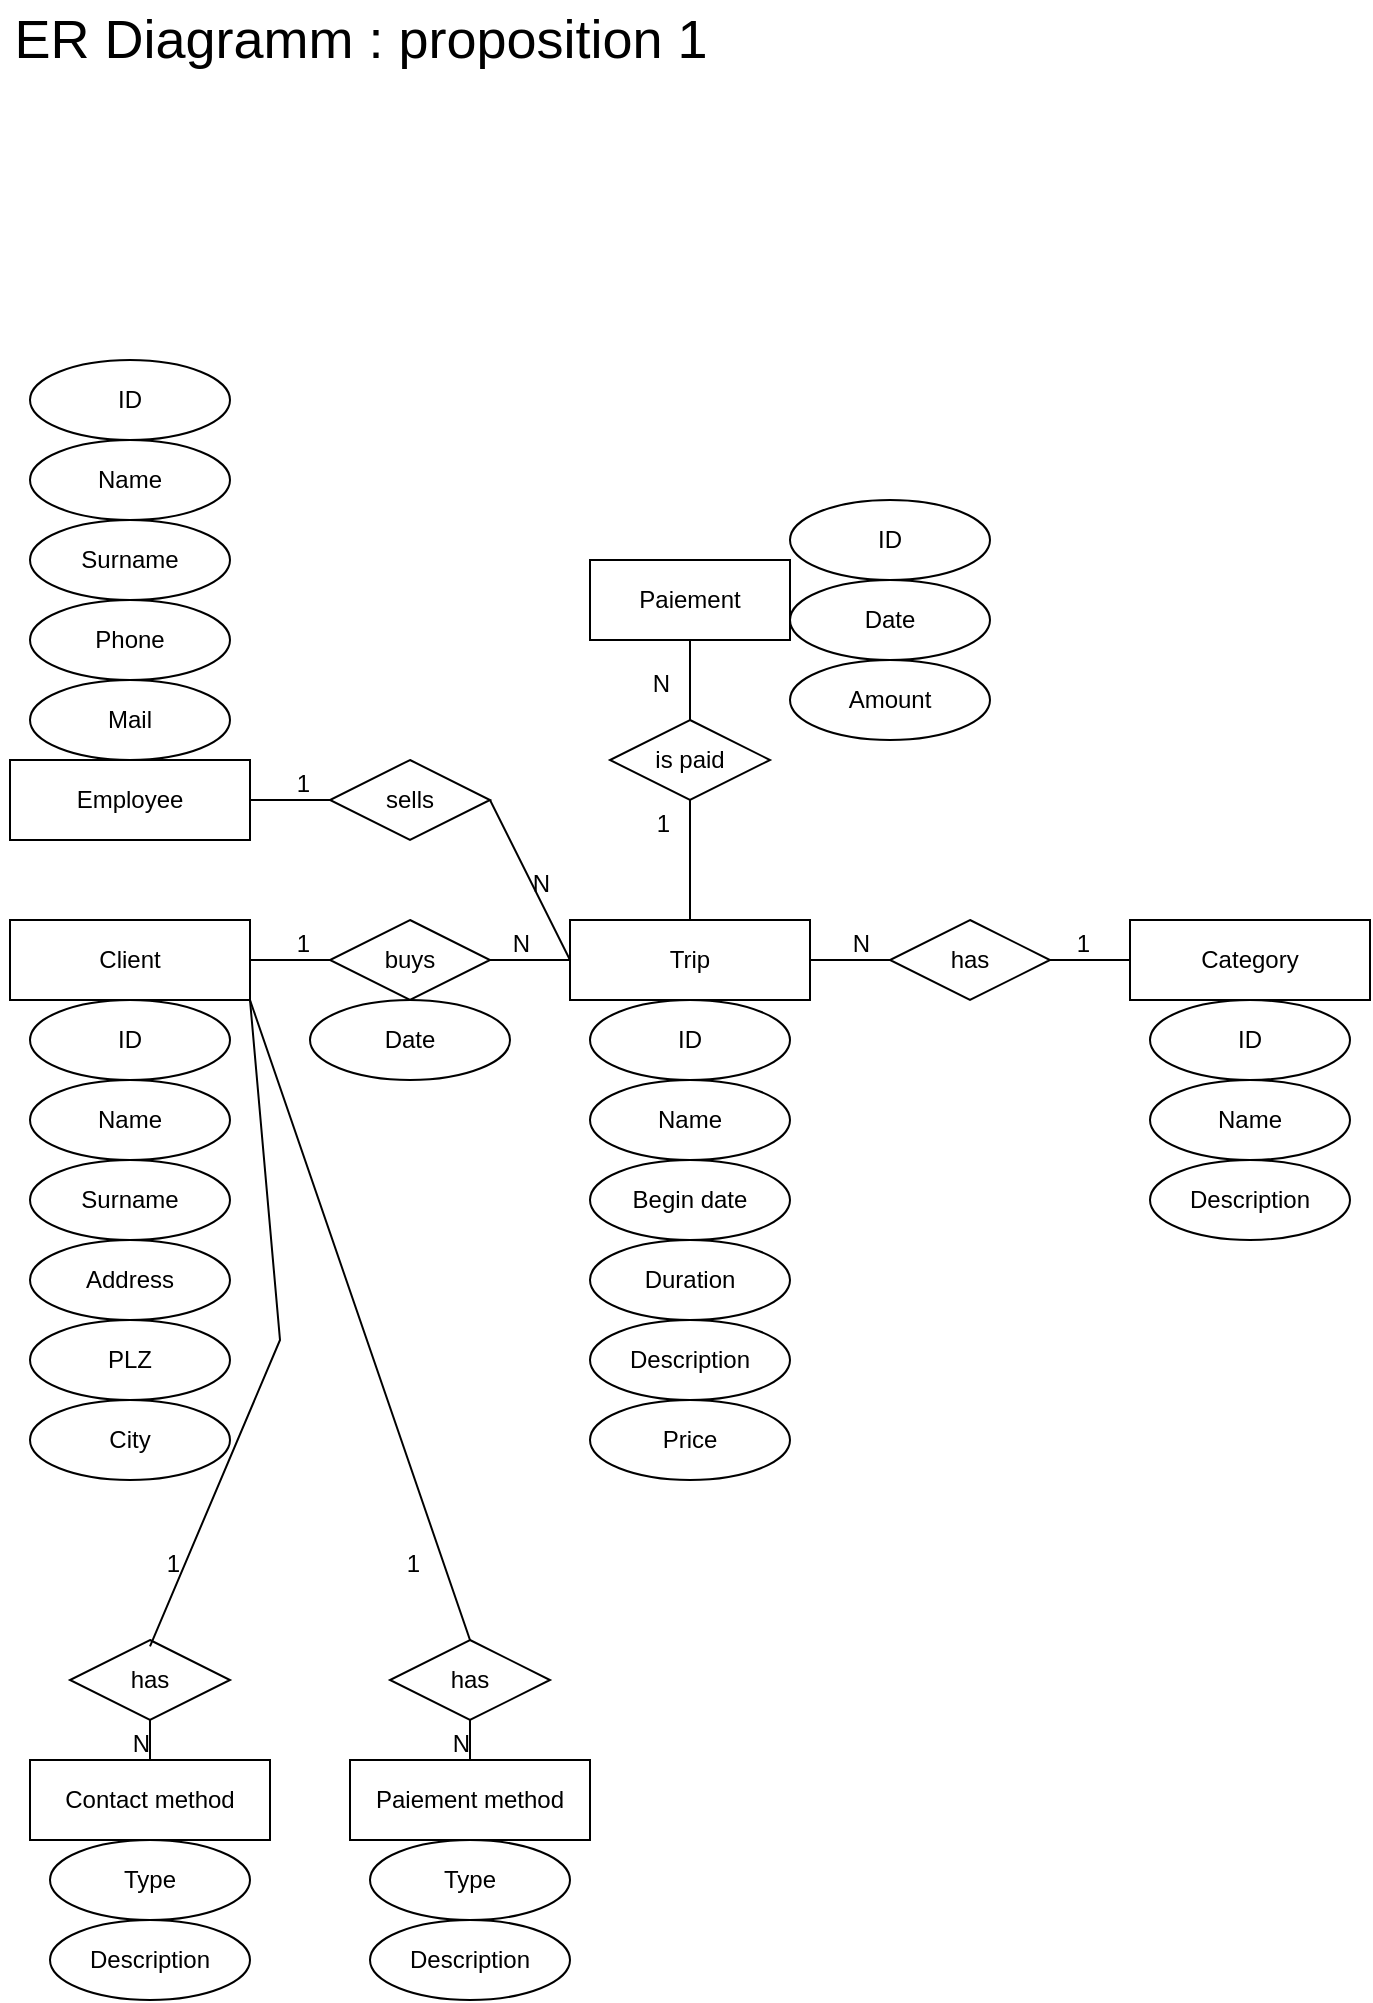 <mxfile version="14.6.6" type="github" pages="2">
  <diagram id="R2lEEEUBdFMjLlhIrx00" name="Page-1">
    <mxGraphModel dx="1422" dy="735" grid="1" gridSize="10" guides="1" tooltips="1" connect="1" arrows="1" fold="1" page="1" pageScale="1" pageWidth="827" pageHeight="1169" math="0" shadow="0" extFonts="Permanent Marker^https://fonts.googleapis.com/css?family=Permanent+Marker">
      <root>
        <mxCell id="0" />
        <mxCell id="1" parent="0" />
        <mxCell id="nEgz5-GOV0EEa66xPJvQ-1" value="Client" style="whiteSpace=wrap;html=1;align=center;" parent="1" vertex="1">
          <mxGeometry x="85" y="500" width="120" height="40" as="geometry" />
        </mxCell>
        <mxCell id="nEgz5-GOV0EEa66xPJvQ-2" value="Trip" style="whiteSpace=wrap;html=1;align=center;" parent="1" vertex="1">
          <mxGeometry x="365" y="500" width="120" height="40" as="geometry" />
        </mxCell>
        <mxCell id="nEgz5-GOV0EEa66xPJvQ-3" value="Category" style="whiteSpace=wrap;html=1;align=center;" parent="1" vertex="1">
          <mxGeometry x="645" y="500" width="120" height="40" as="geometry" />
        </mxCell>
        <mxCell id="nEgz5-GOV0EEa66xPJvQ-4" value="Contact method" style="whiteSpace=wrap;html=1;align=center;" parent="1" vertex="1">
          <mxGeometry x="95" y="920" width="120" height="40" as="geometry" />
        </mxCell>
        <mxCell id="nEgz5-GOV0EEa66xPJvQ-5" value="Paiement method" style="whiteSpace=wrap;html=1;align=center;" parent="1" vertex="1">
          <mxGeometry x="255" y="920" width="120" height="40" as="geometry" />
        </mxCell>
        <mxCell id="nEgz5-GOV0EEa66xPJvQ-6" value="buys" style="shape=rhombus;perimeter=rhombusPerimeter;whiteSpace=wrap;html=1;align=center;" parent="1" vertex="1">
          <mxGeometry x="245" y="500" width="80" height="40" as="geometry" />
        </mxCell>
        <mxCell id="nEgz5-GOV0EEa66xPJvQ-7" value="" style="endArrow=none;html=1;rounded=0;exitX=1;exitY=0.5;exitDx=0;exitDy=0;entryX=0;entryY=0.5;entryDx=0;entryDy=0;" parent="1" source="nEgz5-GOV0EEa66xPJvQ-1" target="nEgz5-GOV0EEa66xPJvQ-6" edge="1">
          <mxGeometry relative="1" as="geometry">
            <mxPoint x="205" y="580" as="sourcePoint" />
            <mxPoint x="365" y="580" as="targetPoint" />
          </mxGeometry>
        </mxCell>
        <mxCell id="nEgz5-GOV0EEa66xPJvQ-8" value="1" style="resizable=0;html=1;align=right;verticalAlign=bottom;" parent="nEgz5-GOV0EEa66xPJvQ-7" connectable="0" vertex="1">
          <mxGeometry x="1" relative="1" as="geometry">
            <mxPoint x="-10" as="offset" />
          </mxGeometry>
        </mxCell>
        <mxCell id="nEgz5-GOV0EEa66xPJvQ-9" value="" style="endArrow=none;html=1;rounded=0;exitX=1;exitY=0.5;exitDx=0;exitDy=0;entryX=0;entryY=0.5;entryDx=0;entryDy=0;" parent="1" source="nEgz5-GOV0EEa66xPJvQ-6" target="nEgz5-GOV0EEa66xPJvQ-2" edge="1">
          <mxGeometry relative="1" as="geometry">
            <mxPoint x="305" y="720" as="sourcePoint" />
            <mxPoint x="465" y="720" as="targetPoint" />
          </mxGeometry>
        </mxCell>
        <mxCell id="nEgz5-GOV0EEa66xPJvQ-10" value="N" style="resizable=0;html=1;align=right;verticalAlign=bottom;" parent="nEgz5-GOV0EEa66xPJvQ-9" connectable="0" vertex="1">
          <mxGeometry x="1" relative="1" as="geometry">
            <mxPoint x="-20" as="offset" />
          </mxGeometry>
        </mxCell>
        <mxCell id="nEgz5-GOV0EEa66xPJvQ-12" value="has" style="shape=rhombus;perimeter=rhombusPerimeter;whiteSpace=wrap;html=1;align=center;" parent="1" vertex="1">
          <mxGeometry x="525" y="500" width="80" height="40" as="geometry" />
        </mxCell>
        <mxCell id="nEgz5-GOV0EEa66xPJvQ-13" value="" style="endArrow=none;html=1;rounded=0;exitX=1;exitY=0.5;exitDx=0;exitDy=0;entryX=0;entryY=0.5;entryDx=0;entryDy=0;" parent="1" source="nEgz5-GOV0EEa66xPJvQ-2" target="nEgz5-GOV0EEa66xPJvQ-12" edge="1">
          <mxGeometry relative="1" as="geometry">
            <mxPoint x="485" y="520" as="sourcePoint" />
            <mxPoint x="645" y="580" as="targetPoint" />
          </mxGeometry>
        </mxCell>
        <mxCell id="nEgz5-GOV0EEa66xPJvQ-14" value="N" style="resizable=0;html=1;align=right;verticalAlign=bottom;" parent="nEgz5-GOV0EEa66xPJvQ-13" connectable="0" vertex="1">
          <mxGeometry x="1" relative="1" as="geometry">
            <mxPoint x="-10" as="offset" />
          </mxGeometry>
        </mxCell>
        <mxCell id="nEgz5-GOV0EEa66xPJvQ-22" value="" style="endArrow=none;html=1;rounded=0;exitX=0;exitY=0.5;exitDx=0;exitDy=0;entryX=1;entryY=0.5;entryDx=0;entryDy=0;" parent="1" source="nEgz5-GOV0EEa66xPJvQ-3" target="nEgz5-GOV0EEa66xPJvQ-12" edge="1">
          <mxGeometry relative="1" as="geometry">
            <mxPoint x="495" y="530" as="sourcePoint" />
            <mxPoint x="535" y="530" as="targetPoint" />
          </mxGeometry>
        </mxCell>
        <mxCell id="nEgz5-GOV0EEa66xPJvQ-23" value="1" style="resizable=0;html=1;align=right;verticalAlign=bottom;" parent="nEgz5-GOV0EEa66xPJvQ-22" connectable="0" vertex="1">
          <mxGeometry x="1" relative="1" as="geometry">
            <mxPoint x="20" as="offset" />
          </mxGeometry>
        </mxCell>
        <mxCell id="nEgz5-GOV0EEa66xPJvQ-24" value="ID" style="ellipse;whiteSpace=wrap;html=1;align=center;" parent="1" vertex="1">
          <mxGeometry x="655" y="540" width="100" height="40" as="geometry" />
        </mxCell>
        <mxCell id="nEgz5-GOV0EEa66xPJvQ-25" value="Name" style="ellipse;whiteSpace=wrap;html=1;align=center;" parent="1" vertex="1">
          <mxGeometry x="655" y="580" width="100" height="40" as="geometry" />
        </mxCell>
        <mxCell id="nEgz5-GOV0EEa66xPJvQ-26" value="Description" style="ellipse;whiteSpace=wrap;html=1;align=center;" parent="1" vertex="1">
          <mxGeometry x="655" y="620" width="100" height="40" as="geometry" />
        </mxCell>
        <mxCell id="nEgz5-GOV0EEa66xPJvQ-27" value="ID" style="ellipse;whiteSpace=wrap;html=1;align=center;" parent="1" vertex="1">
          <mxGeometry x="375" y="540" width="100" height="40" as="geometry" />
        </mxCell>
        <mxCell id="nEgz5-GOV0EEa66xPJvQ-28" value="Name" style="ellipse;whiteSpace=wrap;html=1;align=center;" parent="1" vertex="1">
          <mxGeometry x="375" y="580" width="100" height="40" as="geometry" />
        </mxCell>
        <mxCell id="nEgz5-GOV0EEa66xPJvQ-29" value="Begin date" style="ellipse;whiteSpace=wrap;html=1;align=center;" parent="1" vertex="1">
          <mxGeometry x="375" y="620" width="100" height="40" as="geometry" />
        </mxCell>
        <mxCell id="nEgz5-GOV0EEa66xPJvQ-30" value="Duration" style="ellipse;whiteSpace=wrap;html=1;align=center;" parent="1" vertex="1">
          <mxGeometry x="375" y="660" width="100" height="40" as="geometry" />
        </mxCell>
        <mxCell id="nEgz5-GOV0EEa66xPJvQ-31" value="Description" style="ellipse;whiteSpace=wrap;html=1;align=center;" parent="1" vertex="1">
          <mxGeometry x="375" y="700" width="100" height="40" as="geometry" />
        </mxCell>
        <mxCell id="nEgz5-GOV0EEa66xPJvQ-32" value="Price" style="ellipse;whiteSpace=wrap;html=1;align=center;" parent="1" vertex="1">
          <mxGeometry x="375" y="740" width="100" height="40" as="geometry" />
        </mxCell>
        <mxCell id="nEgz5-GOV0EEa66xPJvQ-33" value="ID" style="ellipse;whiteSpace=wrap;html=1;align=center;" parent="1" vertex="1">
          <mxGeometry x="95" y="540" width="100" height="40" as="geometry" />
        </mxCell>
        <mxCell id="nEgz5-GOV0EEa66xPJvQ-34" value="Name" style="ellipse;whiteSpace=wrap;html=1;align=center;" parent="1" vertex="1">
          <mxGeometry x="95" y="580" width="100" height="40" as="geometry" />
        </mxCell>
        <mxCell id="nEgz5-GOV0EEa66xPJvQ-35" value="Surname" style="ellipse;whiteSpace=wrap;html=1;align=center;" parent="1" vertex="1">
          <mxGeometry x="95" y="620" width="100" height="40" as="geometry" />
        </mxCell>
        <mxCell id="nEgz5-GOV0EEa66xPJvQ-36" value="Address" style="ellipse;whiteSpace=wrap;html=1;align=center;" parent="1" vertex="1">
          <mxGeometry x="95" y="660" width="100" height="40" as="geometry" />
        </mxCell>
        <mxCell id="nEgz5-GOV0EEa66xPJvQ-38" value="PLZ" style="ellipse;whiteSpace=wrap;html=1;align=center;" parent="1" vertex="1">
          <mxGeometry x="95" y="700" width="100" height="40" as="geometry" />
        </mxCell>
        <mxCell id="nEgz5-GOV0EEa66xPJvQ-39" value="City" style="ellipse;whiteSpace=wrap;html=1;align=center;" parent="1" vertex="1">
          <mxGeometry x="95" y="740" width="100" height="40" as="geometry" />
        </mxCell>
        <mxCell id="nEgz5-GOV0EEa66xPJvQ-40" value="has" style="shape=rhombus;perimeter=rhombusPerimeter;whiteSpace=wrap;html=1;align=center;" parent="1" vertex="1">
          <mxGeometry x="115" y="860" width="80" height="40" as="geometry" />
        </mxCell>
        <mxCell id="nEgz5-GOV0EEa66xPJvQ-41" value="has" style="shape=rhombus;perimeter=rhombusPerimeter;whiteSpace=wrap;html=1;align=center;" parent="1" vertex="1">
          <mxGeometry x="275" y="860" width="80" height="40" as="geometry" />
        </mxCell>
        <mxCell id="nEgz5-GOV0EEa66xPJvQ-42" value="" style="endArrow=none;html=1;rounded=0;exitX=0.5;exitY=1;exitDx=0;exitDy=0;entryX=0.5;entryY=0;entryDx=0;entryDy=0;" parent="1" source="nEgz5-GOV0EEa66xPJvQ-41" target="nEgz5-GOV0EEa66xPJvQ-5" edge="1">
          <mxGeometry relative="1" as="geometry">
            <mxPoint x="305" y="810" as="sourcePoint" />
            <mxPoint x="465" y="810" as="targetPoint" />
          </mxGeometry>
        </mxCell>
        <mxCell id="nEgz5-GOV0EEa66xPJvQ-43" value="N" style="resizable=0;html=1;align=right;verticalAlign=bottom;" parent="nEgz5-GOV0EEa66xPJvQ-42" connectable="0" vertex="1">
          <mxGeometry x="1" relative="1" as="geometry" />
        </mxCell>
        <mxCell id="nEgz5-GOV0EEa66xPJvQ-44" value="" style="endArrow=none;html=1;rounded=0;exitX=0.5;exitY=1;exitDx=0;exitDy=0;entryX=0.5;entryY=0;entryDx=0;entryDy=0;" parent="1" source="nEgz5-GOV0EEa66xPJvQ-40" target="nEgz5-GOV0EEa66xPJvQ-4" edge="1">
          <mxGeometry relative="1" as="geometry">
            <mxPoint x="325" y="850" as="sourcePoint" />
            <mxPoint x="325" y="880" as="targetPoint" />
          </mxGeometry>
        </mxCell>
        <mxCell id="nEgz5-GOV0EEa66xPJvQ-45" value="N" style="resizable=0;html=1;align=right;verticalAlign=bottom;" parent="nEgz5-GOV0EEa66xPJvQ-44" connectable="0" vertex="1">
          <mxGeometry x="1" relative="1" as="geometry" />
        </mxCell>
        <mxCell id="nEgz5-GOV0EEa66xPJvQ-46" value="" style="endArrow=none;html=1;rounded=0;exitX=1;exitY=1;exitDx=0;exitDy=0;entryX=0.5;entryY=0;entryDx=0;entryDy=0;" parent="1" source="nEgz5-GOV0EEa66xPJvQ-1" target="nEgz5-GOV0EEa66xPJvQ-41" edge="1">
          <mxGeometry relative="1" as="geometry">
            <mxPoint x="305" y="780" as="sourcePoint" />
            <mxPoint x="465" y="780" as="targetPoint" />
          </mxGeometry>
        </mxCell>
        <mxCell id="nEgz5-GOV0EEa66xPJvQ-47" value="1" style="resizable=0;html=1;align=right;verticalAlign=bottom;" parent="nEgz5-GOV0EEa66xPJvQ-46" connectable="0" vertex="1">
          <mxGeometry x="1" relative="1" as="geometry">
            <mxPoint x="-25" y="-30" as="offset" />
          </mxGeometry>
        </mxCell>
        <mxCell id="nEgz5-GOV0EEa66xPJvQ-51" value="" style="endArrow=none;html=1;rounded=0;entryX=0.5;entryY=0.08;entryDx=0;entryDy=0;entryPerimeter=0;" parent="1" target="nEgz5-GOV0EEa66xPJvQ-40" edge="1">
          <mxGeometry relative="1" as="geometry">
            <mxPoint x="205" y="540" as="sourcePoint" />
            <mxPoint x="465" y="780" as="targetPoint" />
            <Array as="points">
              <mxPoint x="220" y="710" />
            </Array>
          </mxGeometry>
        </mxCell>
        <mxCell id="nEgz5-GOV0EEa66xPJvQ-52" value="1" style="resizable=0;html=1;align=right;verticalAlign=bottom;" parent="nEgz5-GOV0EEa66xPJvQ-51" connectable="0" vertex="1">
          <mxGeometry x="1" relative="1" as="geometry">
            <mxPoint x="15" y="-33" as="offset" />
          </mxGeometry>
        </mxCell>
        <mxCell id="nEgz5-GOV0EEa66xPJvQ-54" value="is paid" style="shape=rhombus;perimeter=rhombusPerimeter;whiteSpace=wrap;html=1;align=center;" parent="1" vertex="1">
          <mxGeometry x="385" y="400" width="80" height="40" as="geometry" />
        </mxCell>
        <mxCell id="nEgz5-GOV0EEa66xPJvQ-55" value="Paiement" style="whiteSpace=wrap;html=1;align=center;" parent="1" vertex="1">
          <mxGeometry x="375" y="320" width="100" height="40" as="geometry" />
        </mxCell>
        <mxCell id="nEgz5-GOV0EEa66xPJvQ-56" value="" style="endArrow=none;html=1;rounded=0;entryX=0.5;entryY=1;entryDx=0;entryDy=0;" parent="1" source="nEgz5-GOV0EEa66xPJvQ-2" target="nEgz5-GOV0EEa66xPJvQ-54" edge="1">
          <mxGeometry relative="1" as="geometry">
            <mxPoint x="305" y="620" as="sourcePoint" />
            <mxPoint x="465" y="620" as="targetPoint" />
          </mxGeometry>
        </mxCell>
        <mxCell id="nEgz5-GOV0EEa66xPJvQ-57" value="1" style="resizable=0;html=1;align=right;verticalAlign=bottom;" parent="nEgz5-GOV0EEa66xPJvQ-56" connectable="0" vertex="1">
          <mxGeometry x="1" relative="1" as="geometry">
            <mxPoint x="-10" y="20" as="offset" />
          </mxGeometry>
        </mxCell>
        <mxCell id="nEgz5-GOV0EEa66xPJvQ-58" value="" style="endArrow=none;html=1;rounded=0;exitX=0.5;exitY=0;exitDx=0;exitDy=0;entryX=0.5;entryY=1;entryDx=0;entryDy=0;" parent="1" source="nEgz5-GOV0EEa66xPJvQ-54" target="nEgz5-GOV0EEa66xPJvQ-55" edge="1">
          <mxGeometry relative="1" as="geometry">
            <mxPoint x="424.5" y="410" as="sourcePoint" />
            <mxPoint x="375" y="400" as="targetPoint" />
          </mxGeometry>
        </mxCell>
        <mxCell id="nEgz5-GOV0EEa66xPJvQ-59" value="N" style="resizable=0;html=1;align=right;verticalAlign=bottom;" parent="nEgz5-GOV0EEa66xPJvQ-58" connectable="0" vertex="1">
          <mxGeometry x="1" relative="1" as="geometry">
            <mxPoint x="-10" y="30" as="offset" />
          </mxGeometry>
        </mxCell>
        <mxCell id="nEgz5-GOV0EEa66xPJvQ-60" value="ER Diagramm : proposition 1" style="text;html=1;resizable=0;autosize=1;align=center;verticalAlign=middle;points=[];fillColor=none;strokeColor=none;rounded=0;fontSize=27;" parent="1" vertex="1">
          <mxGeometry x="80" y="40" width="360" height="40" as="geometry" />
        </mxCell>
        <mxCell id="nEgz5-GOV0EEa66xPJvQ-62" value="ID" style="ellipse;whiteSpace=wrap;html=1;align=center;" parent="1" vertex="1">
          <mxGeometry x="475" y="290" width="100" height="40" as="geometry" />
        </mxCell>
        <mxCell id="nEgz5-GOV0EEa66xPJvQ-64" value="Date" style="ellipse;whiteSpace=wrap;html=1;align=center;" parent="1" vertex="1">
          <mxGeometry x="475" y="330" width="100" height="40" as="geometry" />
        </mxCell>
        <mxCell id="nEgz5-GOV0EEa66xPJvQ-65" value="Amount" style="ellipse;whiteSpace=wrap;html=1;align=center;" parent="1" vertex="1">
          <mxGeometry x="475" y="370" width="100" height="40" as="geometry" />
        </mxCell>
        <mxCell id="nEgz5-GOV0EEa66xPJvQ-67" value="Description" style="ellipse;whiteSpace=wrap;html=1;align=center;" parent="1" vertex="1">
          <mxGeometry x="105" y="1000" width="100" height="40" as="geometry" />
        </mxCell>
        <mxCell id="nEgz5-GOV0EEa66xPJvQ-68" value="Description" style="ellipse;whiteSpace=wrap;html=1;align=center;" parent="1" vertex="1">
          <mxGeometry x="265" y="1000" width="100" height="40" as="geometry" />
        </mxCell>
        <mxCell id="nEgz5-GOV0EEa66xPJvQ-69" value="Type" style="ellipse;whiteSpace=wrap;html=1;align=center;" parent="1" vertex="1">
          <mxGeometry x="105" y="960" width="100" height="40" as="geometry" />
        </mxCell>
        <mxCell id="nEgz5-GOV0EEa66xPJvQ-71" value="Type" style="ellipse;whiteSpace=wrap;html=1;align=center;" parent="1" vertex="1">
          <mxGeometry x="265" y="960" width="100" height="40" as="geometry" />
        </mxCell>
        <mxCell id="nEgz5-GOV0EEa66xPJvQ-72" value="Employee" style="whiteSpace=wrap;html=1;align=center;" parent="1" vertex="1">
          <mxGeometry x="85" y="420" width="120" height="40" as="geometry" />
        </mxCell>
        <mxCell id="nEgz5-GOV0EEa66xPJvQ-73" value="sells" style="shape=rhombus;perimeter=rhombusPerimeter;whiteSpace=wrap;html=1;align=center;" parent="1" vertex="1">
          <mxGeometry x="245" y="420" width="80" height="40" as="geometry" />
        </mxCell>
        <mxCell id="nEgz5-GOV0EEa66xPJvQ-74" value="" style="endArrow=none;html=1;rounded=0;exitX=1;exitY=0.5;exitDx=0;exitDy=0;entryX=0;entryY=0.5;entryDx=0;entryDy=0;" parent="1" source="nEgz5-GOV0EEa66xPJvQ-72" target="nEgz5-GOV0EEa66xPJvQ-73" edge="1">
          <mxGeometry relative="1" as="geometry">
            <mxPoint x="195" y="500" as="sourcePoint" />
            <mxPoint x="355" y="500" as="targetPoint" />
          </mxGeometry>
        </mxCell>
        <mxCell id="nEgz5-GOV0EEa66xPJvQ-75" value="1" style="resizable=0;html=1;align=right;verticalAlign=bottom;" parent="nEgz5-GOV0EEa66xPJvQ-74" connectable="0" vertex="1">
          <mxGeometry x="1" relative="1" as="geometry">
            <mxPoint x="-10" as="offset" />
          </mxGeometry>
        </mxCell>
        <mxCell id="nEgz5-GOV0EEa66xPJvQ-78" value="" style="endArrow=none;html=1;rounded=0;fontSize=27;exitX=1;exitY=0.5;exitDx=0;exitDy=0;entryX=0;entryY=0.5;entryDx=0;entryDy=0;" parent="1" source="nEgz5-GOV0EEa66xPJvQ-73" target="nEgz5-GOV0EEa66xPJvQ-2" edge="1">
          <mxGeometry relative="1" as="geometry">
            <mxPoint x="305" y="620" as="sourcePoint" />
            <mxPoint x="465" y="620" as="targetPoint" />
          </mxGeometry>
        </mxCell>
        <mxCell id="nEgz5-GOV0EEa66xPJvQ-79" value="N" style="resizable=0;html=1;align=right;verticalAlign=bottom;" parent="nEgz5-GOV0EEa66xPJvQ-78" connectable="0" vertex="1">
          <mxGeometry x="1" relative="1" as="geometry">
            <mxPoint x="-10" y="-30" as="offset" />
          </mxGeometry>
        </mxCell>
        <mxCell id="nEgz5-GOV0EEa66xPJvQ-80" value="ID" style="ellipse;whiteSpace=wrap;html=1;align=center;" parent="1" vertex="1">
          <mxGeometry x="95" y="220" width="100" height="40" as="geometry" />
        </mxCell>
        <mxCell id="nEgz5-GOV0EEa66xPJvQ-81" value="Name" style="ellipse;whiteSpace=wrap;html=1;align=center;" parent="1" vertex="1">
          <mxGeometry x="95" y="260" width="100" height="40" as="geometry" />
        </mxCell>
        <mxCell id="nEgz5-GOV0EEa66xPJvQ-82" value="Surname" style="ellipse;whiteSpace=wrap;html=1;align=center;" parent="1" vertex="1">
          <mxGeometry x="95" y="300" width="100" height="40" as="geometry" />
        </mxCell>
        <mxCell id="nEgz5-GOV0EEa66xPJvQ-83" value="Mail" style="ellipse;whiteSpace=wrap;html=1;align=center;" parent="1" vertex="1">
          <mxGeometry x="95" y="380" width="100" height="40" as="geometry" />
        </mxCell>
        <mxCell id="nEgz5-GOV0EEa66xPJvQ-84" value="Phone" style="ellipse;whiteSpace=wrap;html=1;align=center;" parent="1" vertex="1">
          <mxGeometry x="95" y="340" width="100" height="40" as="geometry" />
        </mxCell>
        <mxCell id="nEgz5-GOV0EEa66xPJvQ-85" value="Date" style="ellipse;whiteSpace=wrap;html=1;align=center;" parent="1" vertex="1">
          <mxGeometry x="235" y="540" width="100" height="40" as="geometry" />
        </mxCell>
      </root>
    </mxGraphModel>
  </diagram>
  <diagram id="wMi3mKq0aLyIcDgIRfqX" name="Page-2">
    <mxGraphModel dx="1422" dy="735" grid="1" gridSize="10" guides="1" tooltips="1" connect="1" arrows="1" fold="1" page="1" pageScale="1" pageWidth="827" pageHeight="1169" math="0" shadow="0">
      <root>
        <mxCell id="yxhEk6h-aY4zLJA6gauH-0" />
        <mxCell id="yxhEk6h-aY4zLJA6gauH-1" parent="yxhEk6h-aY4zLJA6gauH-0" />
      </root>
    </mxGraphModel>
  </diagram>
</mxfile>
